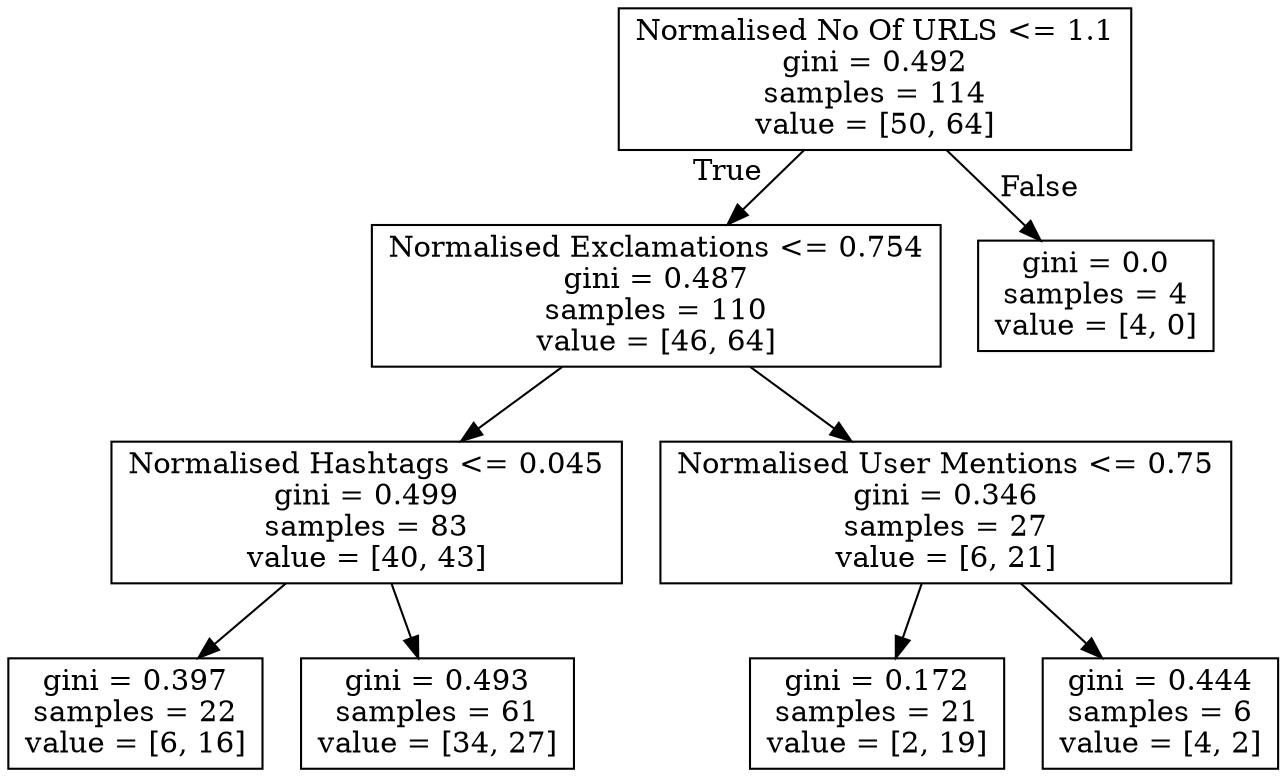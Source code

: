 digraph Tree {
node [shape=box] ;
0 [label="Normalised No Of URLS <= 1.1\ngini = 0.492\nsamples = 114\nvalue = [50, 64]"] ;
1 [label="Normalised Exclamations <= 0.754\ngini = 0.487\nsamples = 110\nvalue = [46, 64]"] ;
0 -> 1 [labeldistance=2.5, labelangle=45, headlabel="True"] ;
3 [label="Normalised Hashtags <= 0.045\ngini = 0.499\nsamples = 83\nvalue = [40, 43]"] ;
1 -> 3 ;
7 [label="gini = 0.397\nsamples = 22\nvalue = [6, 16]"] ;
3 -> 7 ;
8 [label="gini = 0.493\nsamples = 61\nvalue = [34, 27]"] ;
3 -> 8 ;
4 [label="Normalised User Mentions <= 0.75\ngini = 0.346\nsamples = 27\nvalue = [6, 21]"] ;
1 -> 4 ;
5 [label="gini = 0.172\nsamples = 21\nvalue = [2, 19]"] ;
4 -> 5 ;
6 [label="gini = 0.444\nsamples = 6\nvalue = [4, 2]"] ;
4 -> 6 ;
2 [label="gini = 0.0\nsamples = 4\nvalue = [4, 0]"] ;
0 -> 2 [labeldistance=2.5, labelangle=-45, headlabel="False"] ;
}